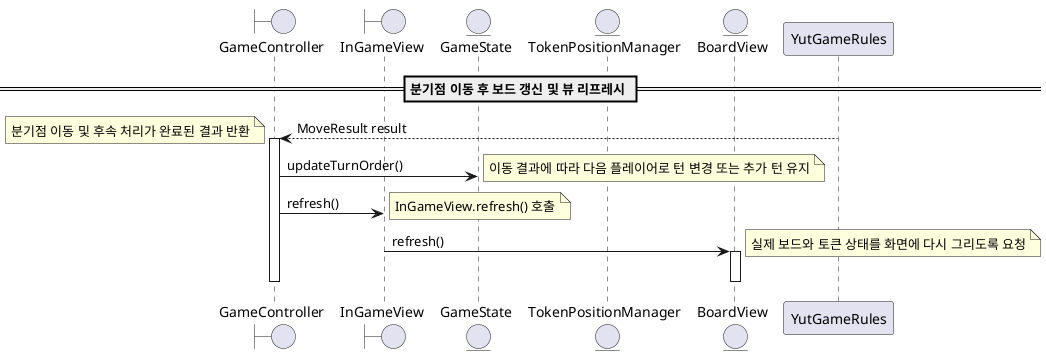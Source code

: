 @startuml
boundary GameController
boundary InGameView
entity GameState
entity TokenPositionManager
entity BoardView

== 분기점 이동 후 보드 갱신 및 뷰 리프레시 ==
YutGameRules --> GameController: MoveResult result
note left: 분기점 이동 및 후속 처리가 완료된 결과 반환
activate GameController

GameController -> GameState: updateTurnOrder()
note right: 이동 결과에 따라 다음 플레이어로 턴 변경 또는 추가 턴 유지

GameController -> InGameView: refresh()
note right: InGameView.refresh() 호출

InGameView -> BoardView: refresh()
note right: 실제 보드와 토큰 상태를 화면에 다시 그리도록 요청
activate BoardView

deactivate BoardView
deactivate GameController
@enduml
